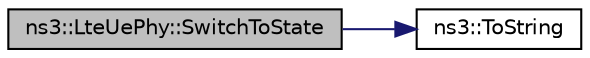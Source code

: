 digraph "ns3::LteUePhy::SwitchToState"
{
 // LATEX_PDF_SIZE
  edge [fontname="Helvetica",fontsize="10",labelfontname="Helvetica",labelfontsize="10"];
  node [fontname="Helvetica",fontsize="10",shape=record];
  rankdir="LR";
  Node1 [label="ns3::LteUePhy::SwitchToState",height=0.2,width=0.4,color="black", fillcolor="grey75", style="filled", fontcolor="black",tooltip="Switch the UE PHY to the given state."];
  Node1 -> Node2 [color="midnightblue",fontsize="10",style="solid",fontname="Helvetica"];
  Node2 [label="ns3::ToString",height=0.2,width=0.4,color="black", fillcolor="white", style="filled",URL="$namespacens3.html#a3d1f7e1bec1972e2ae8d64673fcfcd9c",tooltip=" "];
}
